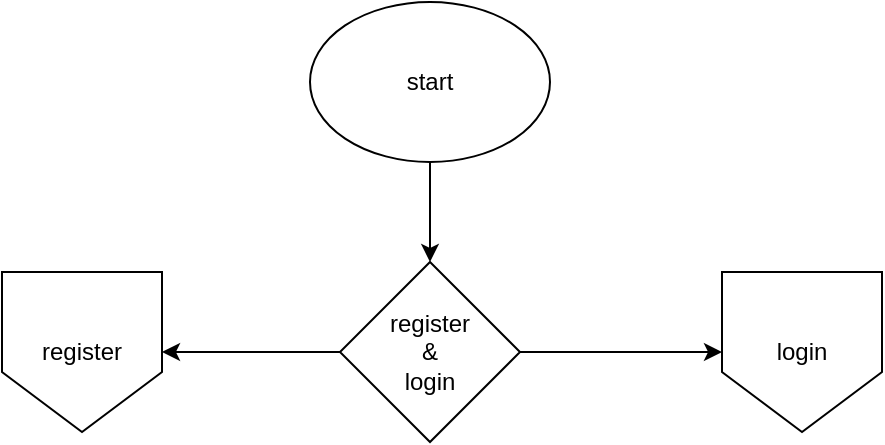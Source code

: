 <mxfile version="24.7.14" pages="2">
  <diagram name="Home" id="14ouls304oqn8meXeB7S">
    <mxGraphModel dx="1372" dy="820" grid="1" gridSize="10" guides="1" tooltips="1" connect="1" arrows="1" fold="1" page="1" pageScale="1" pageWidth="827" pageHeight="1169" math="0" shadow="0">
      <root>
        <mxCell id="0" />
        <mxCell id="1" parent="0" />
        <mxCell id="mM7N1gJTT3vT-ZBSGrRl-6" value="" style="edgeStyle=orthogonalEdgeStyle;rounded=0;orthogonalLoop=1;jettySize=auto;html=1;" edge="1" parent="1" source="mM7N1gJTT3vT-ZBSGrRl-1" target="mM7N1gJTT3vT-ZBSGrRl-4">
          <mxGeometry relative="1" as="geometry" />
        </mxCell>
        <mxCell id="mM7N1gJTT3vT-ZBSGrRl-1" value="start" style="ellipse;whiteSpace=wrap;html=1;" vertex="1" parent="1">
          <mxGeometry x="354" y="30" width="120" height="80" as="geometry" />
        </mxCell>
        <mxCell id="mM7N1gJTT3vT-ZBSGrRl-13" value="" style="edgeStyle=orthogonalEdgeStyle;rounded=0;orthogonalLoop=1;jettySize=auto;html=1;" edge="1" parent="1" source="mM7N1gJTT3vT-ZBSGrRl-4" target="mM7N1gJTT3vT-ZBSGrRl-7">
          <mxGeometry relative="1" as="geometry" />
        </mxCell>
        <mxCell id="mM7N1gJTT3vT-ZBSGrRl-14" value="" style="edgeStyle=orthogonalEdgeStyle;rounded=0;orthogonalLoop=1;jettySize=auto;html=1;" edge="1" parent="1" source="mM7N1gJTT3vT-ZBSGrRl-4" target="mM7N1gJTT3vT-ZBSGrRl-8">
          <mxGeometry relative="1" as="geometry" />
        </mxCell>
        <mxCell id="mM7N1gJTT3vT-ZBSGrRl-4" value="register&lt;div&gt;&amp;amp;&lt;/div&gt;&lt;div&gt;login&lt;/div&gt;" style="rhombus;whiteSpace=wrap;html=1;" vertex="1" parent="1">
          <mxGeometry x="369" y="160" width="90" height="90" as="geometry" />
        </mxCell>
        <mxCell id="mM7N1gJTT3vT-ZBSGrRl-7" value="register" style="shape=offPageConnector;whiteSpace=wrap;html=1;" vertex="1" parent="1">
          <mxGeometry x="200" y="165" width="80" height="80" as="geometry" />
        </mxCell>
        <mxCell id="mM7N1gJTT3vT-ZBSGrRl-8" value="login" style="shape=offPageConnector;whiteSpace=wrap;html=1;" vertex="1" parent="1">
          <mxGeometry x="560" y="165" width="80" height="80" as="geometry" />
        </mxCell>
      </root>
    </mxGraphModel>
  </diagram>
  <diagram id="oDFjtYayFT5eq8xOY4nx" name="register">
    <mxGraphModel dx="1372" dy="820" grid="1" gridSize="10" guides="1" tooltips="1" connect="1" arrows="1" fold="1" page="1" pageScale="1" pageWidth="827" pageHeight="1169" math="0" shadow="0">
      <root>
        <mxCell id="0" />
        <mxCell id="1" parent="0" />
        <mxCell id="TjQZvMsEXXk0zm0HdSpj-4" value="" style="edgeStyle=orthogonalEdgeStyle;rounded=0;orthogonalLoop=1;jettySize=auto;html=1;" edge="1" parent="1" source="TjQZvMsEXXk0zm0HdSpj-1" target="TjQZvMsEXXk0zm0HdSpj-2">
          <mxGeometry relative="1" as="geometry" />
        </mxCell>
        <mxCell id="TjQZvMsEXXk0zm0HdSpj-1" value="home" style="shape=offPageConnector;whiteSpace=wrap;html=1;" vertex="1" parent="1">
          <mxGeometry x="374" y="40" width="80" height="80" as="geometry" />
        </mxCell>
        <mxCell id="TjQZvMsEXXk0zm0HdSpj-9" value="" style="edgeStyle=orthogonalEdgeStyle;rounded=0;orthogonalLoop=1;jettySize=auto;html=1;" edge="1" parent="1" source="TjQZvMsEXXk0zm0HdSpj-2" target="TjQZvMsEXXk0zm0HdSpj-7">
          <mxGeometry relative="1" as="geometry" />
        </mxCell>
        <mxCell id="TjQZvMsEXXk0zm0HdSpj-2" value="รับข้อมูล&lt;div&gt;username, email,&lt;/div&gt;&lt;div&gt;&lt;span style=&quot;background-color: initial;&quot;&gt;password, re-password&lt;/span&gt;&lt;/div&gt;" style="shape=parallelogram;perimeter=parallelogramPerimeter;whiteSpace=wrap;html=1;fixedSize=1;" vertex="1" parent="1">
          <mxGeometry x="328" y="160" width="171" height="60" as="geometry" />
        </mxCell>
        <mxCell id="TjQZvMsEXXk0zm0HdSpj-5" value="Create data&lt;div&gt;Set data in database&lt;/div&gt;" style="rounded=0;whiteSpace=wrap;html=1;" vertex="1" parent="1">
          <mxGeometry x="354" y="510" width="120" height="60" as="geometry" />
        </mxCell>
        <mxCell id="TjQZvMsEXXk0zm0HdSpj-10" value="" style="edgeStyle=orthogonalEdgeStyle;rounded=0;orthogonalLoop=1;jettySize=auto;html=1;" edge="1" parent="1" source="TjQZvMsEXXk0zm0HdSpj-7" target="TjQZvMsEXXk0zm0HdSpj-8">
          <mxGeometry relative="1" as="geometry" />
        </mxCell>
        <mxCell id="TjQZvMsEXXk0zm0HdSpj-18" value="true" style="edgeLabel;html=1;align=center;verticalAlign=middle;resizable=0;points=[];" vertex="1" connectable="0" parent="TjQZvMsEXXk0zm0HdSpj-10">
          <mxGeometry x="-0.514" y="3" relative="1" as="geometry">
            <mxPoint as="offset" />
          </mxGeometry>
        </mxCell>
        <mxCell id="TjQZvMsEXXk0zm0HdSpj-19" value="" style="edgeStyle=orthogonalEdgeStyle;rounded=0;orthogonalLoop=1;jettySize=auto;html=1;" edge="1" parent="1" source="TjQZvMsEXXk0zm0HdSpj-7" target="TjQZvMsEXXk0zm0HdSpj-5">
          <mxGeometry relative="1" as="geometry" />
        </mxCell>
        <mxCell id="TjQZvMsEXXk0zm0HdSpj-20" value="false" style="edgeLabel;html=1;align=center;verticalAlign=middle;resizable=0;points=[];" vertex="1" connectable="0" parent="TjQZvMsEXXk0zm0HdSpj-19">
          <mxGeometry x="-0.057" y="4" relative="1" as="geometry">
            <mxPoint as="offset" />
          </mxGeometry>
        </mxCell>
        <mxCell id="TjQZvMsEXXk0zm0HdSpj-7" value="if username is empty or&lt;div&gt;email is empty&amp;nbsp;&lt;span style=&quot;background-color: initial;&quot;&gt;or&lt;/span&gt;&lt;/div&gt;&lt;div&gt;&lt;span style=&quot;background-color: initial;&quot;&gt;password and re-password&lt;/span&gt;&lt;/div&gt;&lt;div&gt;&lt;span style=&quot;background-color: initial;&quot;&gt;is not matched&lt;br&gt;&lt;/span&gt;&lt;/div&gt;" style="rhombus;whiteSpace=wrap;html=1;" vertex="1" parent="1">
          <mxGeometry x="292" y="270" width="244" height="170" as="geometry" />
        </mxCell>
        <mxCell id="TjQZvMsEXXk0zm0HdSpj-17" value="" style="edgeStyle=orthogonalEdgeStyle;rounded=0;orthogonalLoop=1;jettySize=auto;html=1;" edge="1" parent="1" source="TjQZvMsEXXk0zm0HdSpj-8" target="TjQZvMsEXXk0zm0HdSpj-2">
          <mxGeometry relative="1" as="geometry" />
        </mxCell>
        <mxCell id="TjQZvMsEXXk0zm0HdSpj-8" value="alert user to check data" style="shape=display;whiteSpace=wrap;html=1;" vertex="1" parent="1">
          <mxGeometry x="100" y="157.5" width="180" height="65" as="geometry" />
        </mxCell>
      </root>
    </mxGraphModel>
  </diagram>
</mxfile>

